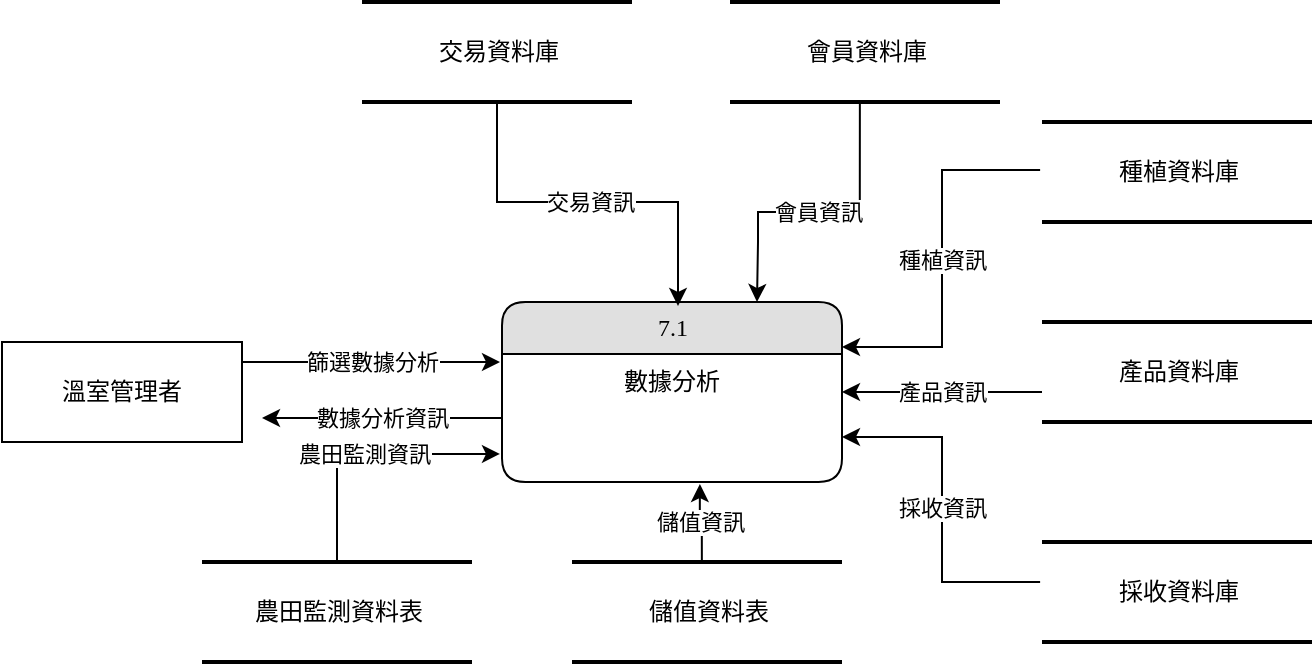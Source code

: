 <mxfile version="12.9.13" type="device"><diagram id="Gv0YEe_PoEnbLgJrqr6K" name="第1頁"><mxGraphModel dx="1086" dy="806" grid="1" gridSize="10" guides="1" tooltips="1" connect="1" arrows="1" fold="1" page="1" pageScale="1" pageWidth="827" pageHeight="1169" math="0" shadow="0"><root><mxCell id="0"/><mxCell id="1" parent="0"/><mxCell id="EGdaXIYP_pG3ciasC6g8-1" value="篩選數據分析" style="edgeStyle=orthogonalEdgeStyle;rounded=0;orthogonalLoop=1;jettySize=auto;html=1;" parent="1" source="EGdaXIYP_pG3ciasC6g8-2" edge="1"><mxGeometry relative="1" as="geometry"><mxPoint x="299" y="380" as="targetPoint"/><Array as="points"><mxPoint x="299" y="380"/></Array></mxGeometry></mxCell><mxCell id="EGdaXIYP_pG3ciasC6g8-2" value="溫室管理者" style="whiteSpace=wrap;html=1;rounded=0;shadow=0;comic=0;labelBackgroundColor=none;strokeWidth=1;fontFamily=Verdana;fontSize=12;align=center;" parent="1" vertex="1"><mxGeometry x="50" y="370" width="120" height="50" as="geometry"/></mxCell><mxCell id="EGdaXIYP_pG3ciasC6g8-5" value="7.1" style="swimlane;html=1;fontStyle=0;childLayout=stackLayout;horizontal=1;startSize=26;fillColor=#e0e0e0;horizontalStack=0;resizeParent=1;resizeLast=0;collapsible=1;marginBottom=0;swimlaneFillColor=#ffffff;align=center;rounded=1;shadow=0;comic=0;labelBackgroundColor=none;strokeWidth=1;fontFamily=Verdana;fontSize=12" parent="1" vertex="1"><mxGeometry x="300" y="350" width="170" height="90" as="geometry"/></mxCell><mxCell id="3LDR6vC2zXEzWPffR1NS-1" value="數據分析" style="text;html=1;strokeColor=none;fillColor=none;spacingLeft=4;spacingRight=4;whiteSpace=wrap;overflow=hidden;rotatable=0;points=[[0,0.5],[1,0.5]];portConstraint=eastwest;align=center;" parent="EGdaXIYP_pG3ciasC6g8-5" vertex="1"><mxGeometry y="26" width="170" height="64" as="geometry"/></mxCell><mxCell id="EGdaXIYP_pG3ciasC6g8-8" value="數據分析資訊" style="edgeStyle=orthogonalEdgeStyle;rounded=0;orthogonalLoop=1;jettySize=auto;html=1;" parent="1" edge="1"><mxGeometry relative="1" as="geometry"><mxPoint x="180" y="408" as="targetPoint"/><mxPoint x="300" y="408" as="sourcePoint"/></mxGeometry></mxCell><mxCell id="EGdaXIYP_pG3ciasC6g8-23" value="交易資訊" style="edgeStyle=orthogonalEdgeStyle;rounded=0;orthogonalLoop=1;jettySize=auto;html=1;" parent="1" source="EGdaXIYP_pG3ciasC6g8-10" edge="1"><mxGeometry relative="1" as="geometry"><mxPoint x="388" y="352" as="targetPoint"/><Array as="points"><mxPoint x="298" y="300"/><mxPoint x="388" y="300"/></Array></mxGeometry></mxCell><mxCell id="EGdaXIYP_pG3ciasC6g8-10" value="交易資料庫" style="html=1;rounded=0;shadow=0;comic=0;labelBackgroundColor=none;strokeWidth=2;fontFamily=Verdana;fontSize=12;align=center;shape=mxgraph.ios7ui.horLines;" parent="1" vertex="1"><mxGeometry x="230" y="200" width="135" height="50" as="geometry"/></mxCell><mxCell id="EGdaXIYP_pG3ciasC6g8-19" value="採收資訊" style="edgeStyle=orthogonalEdgeStyle;rounded=0;orthogonalLoop=1;jettySize=auto;html=1;exitX=-0.007;exitY=0.4;exitDx=0;exitDy=0;exitPerimeter=0;entryX=1;entryY=0.75;entryDx=0;entryDy=0;" parent="1" source="EGdaXIYP_pG3ciasC6g8-12" target="EGdaXIYP_pG3ciasC6g8-5" edge="1"><mxGeometry relative="1" as="geometry"><Array as="points"><mxPoint x="520" y="490"/><mxPoint x="520" y="418"/></Array><mxPoint x="460" y="441" as="targetPoint"/></mxGeometry></mxCell><mxCell id="EGdaXIYP_pG3ciasC6g8-12" value="採收資料庫" style="html=1;rounded=0;shadow=0;comic=0;labelBackgroundColor=none;strokeWidth=2;fontFamily=Verdana;fontSize=12;align=center;shape=mxgraph.ios7ui.horLines;" parent="1" vertex="1"><mxGeometry x="570" y="470" width="135" height="50" as="geometry"/></mxCell><mxCell id="EGdaXIYP_pG3ciasC6g8-24" value="儲值資訊" style="edgeStyle=orthogonalEdgeStyle;rounded=0;orthogonalLoop=1;jettySize=auto;html=1;entryX=0.582;entryY=1.016;entryDx=0;entryDy=0;entryPerimeter=0;exitX=0.481;exitY=-0.02;exitDx=0;exitDy=0;exitPerimeter=0;" parent="1" source="EGdaXIYP_pG3ciasC6g8-15" target="3LDR6vC2zXEzWPffR1NS-1" edge="1"><mxGeometry relative="1" as="geometry"><Array as="points"><mxPoint x="400" y="460"/><mxPoint x="399" y="460"/></Array></mxGeometry></mxCell><mxCell id="EGdaXIYP_pG3ciasC6g8-15" value="儲值資料表" style="html=1;rounded=0;shadow=0;comic=0;labelBackgroundColor=none;strokeWidth=2;fontFamily=Verdana;fontSize=12;align=center;shape=mxgraph.ios7ui.horLines;" parent="1" vertex="1"><mxGeometry x="335" y="480" width="135" height="50" as="geometry"/></mxCell><mxCell id="3ZDXDS1spIkivhTtYAgx-9" value="會員資訊" style="edgeStyle=orthogonalEdgeStyle;rounded=0;orthogonalLoop=1;jettySize=auto;html=1;entryX=0.75;entryY=0;entryDx=0;entryDy=0;exitX=0.481;exitY=1.02;exitDx=0;exitDy=0;exitPerimeter=0;" parent="1" source="3ZDXDS1spIkivhTtYAgx-1" target="EGdaXIYP_pG3ciasC6g8-5" edge="1"><mxGeometry relative="1" as="geometry"><Array as="points"><mxPoint x="479" y="305"/><mxPoint x="428" y="305"/><mxPoint x="428" y="320"/></Array></mxGeometry></mxCell><mxCell id="3ZDXDS1spIkivhTtYAgx-1" value="會員資料庫" style="html=1;rounded=0;shadow=0;comic=0;labelBackgroundColor=none;strokeWidth=2;fontFamily=Verdana;fontSize=12;align=center;shape=mxgraph.ios7ui.horLines;" parent="1" vertex="1"><mxGeometry x="414" y="200" width="135" height="50" as="geometry"/></mxCell><mxCell id="3ZDXDS1spIkivhTtYAgx-7" value="產品資訊" style="edgeStyle=orthogonalEdgeStyle;rounded=0;orthogonalLoop=1;jettySize=auto;html=1;entryX=1;entryY=0.5;entryDx=0;entryDy=0;" parent="1" source="3ZDXDS1spIkivhTtYAgx-3" target="EGdaXIYP_pG3ciasC6g8-5" edge="1"><mxGeometry relative="1" as="geometry"><Array as="points"><mxPoint x="500" y="395"/><mxPoint x="500" y="395"/></Array><mxPoint x="471.02" y="435.008" as="targetPoint"/></mxGeometry></mxCell><mxCell id="3ZDXDS1spIkivhTtYAgx-3" value="產品資料庫" style="html=1;rounded=0;shadow=0;comic=0;labelBackgroundColor=none;strokeWidth=2;fontFamily=Verdana;fontSize=12;align=center;shape=mxgraph.ios7ui.horLines;" parent="1" vertex="1"><mxGeometry x="570" y="360" width="135" height="50" as="geometry"/></mxCell><mxCell id="QAymYbuJAlcpYQ0DUtz6-1" value="種植資訊" style="edgeStyle=orthogonalEdgeStyle;rounded=0;orthogonalLoop=1;jettySize=auto;html=1;entryX=1;entryY=0.25;entryDx=0;entryDy=0;exitX=-0.007;exitY=0.48;exitDx=0;exitDy=0;exitPerimeter=0;" parent="1" source="QAymYbuJAlcpYQ0DUtz6-2" target="EGdaXIYP_pG3ciasC6g8-5" edge="1"><mxGeometry relative="1" as="geometry"><Array as="points"><mxPoint x="520" y="284"/><mxPoint x="520" y="373"/></Array><mxPoint x="510" y="380" as="targetPoint"/></mxGeometry></mxCell><mxCell id="QAymYbuJAlcpYQ0DUtz6-2" value="種植資料庫" style="html=1;rounded=0;shadow=0;comic=0;labelBackgroundColor=none;strokeWidth=2;fontFamily=Verdana;fontSize=12;align=center;shape=mxgraph.ios7ui.horLines;" parent="1" vertex="1"><mxGeometry x="570" y="260" width="135" height="50" as="geometry"/></mxCell><mxCell id="svlKSQ_InbRI86tENzaI-2" value="農田監測資訊" style="edgeStyle=orthogonalEdgeStyle;rounded=0;orthogonalLoop=1;jettySize=auto;html=1;entryX=-0.006;entryY=0.781;entryDx=0;entryDy=0;entryPerimeter=0;" edge="1" parent="1" source="svlKSQ_InbRI86tENzaI-1" target="3LDR6vC2zXEzWPffR1NS-1"><mxGeometry relative="1" as="geometry"/></mxCell><mxCell id="svlKSQ_InbRI86tENzaI-1" value="農田監測資料表" style="html=1;rounded=0;shadow=0;comic=0;labelBackgroundColor=none;strokeWidth=2;fontFamily=Verdana;fontSize=12;align=center;shape=mxgraph.ios7ui.horLines;" vertex="1" parent="1"><mxGeometry x="150" y="480" width="135" height="50" as="geometry"/></mxCell></root></mxGraphModel></diagram></mxfile>